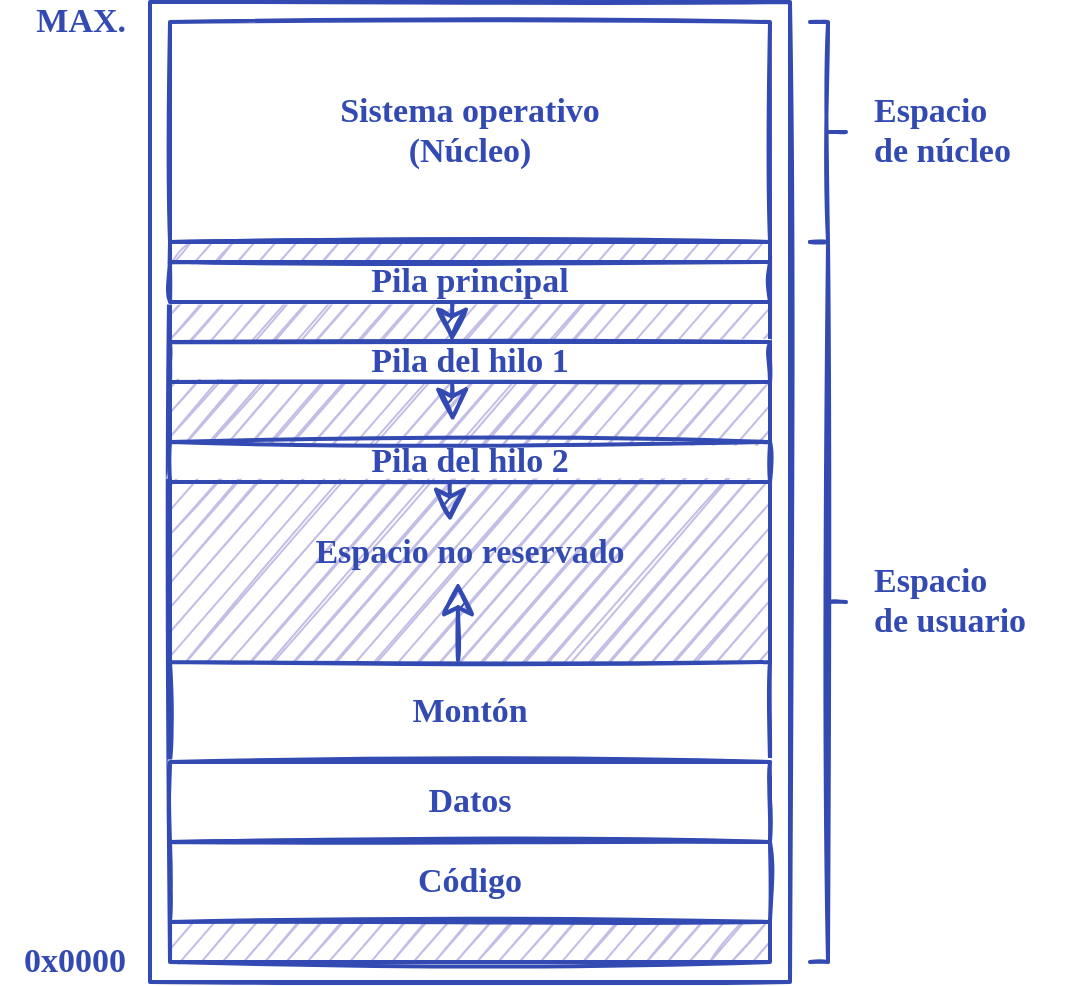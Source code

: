 <mxfile version="14.4.6" type="google"><diagram id="akEowiJKr_ScigKzrRVM" name="Page-1"><mxGraphModel dx="671" dy="745" grid="1" gridSize="10" guides="1" tooltips="1" connect="1" arrows="1" fold="1" page="1" pageScale="1" pageWidth="689" pageHeight="517" math="0" shadow="0"><root><mxCell id="0"/><mxCell id="1" parent="0"/><mxCell id="hYTG4YRdWN2r9UVZN7M6-76" value="" style="rounded=0;shadow=0;sketch=1;strokeWidth=2;fillColor=none;fontFamily=Ink Free;fontSize=17;spacing=20;strokeColor=#324AB2;fontColor=#324AB2;" parent="1" vertex="1"><mxGeometry x="820" y="10" width="320" height="490" as="geometry"/></mxCell><mxCell id="hYTG4YRdWN2r9UVZN7M6-77" value="" style="rounded=0;shadow=0;sketch=1;strokeWidth=2;fillColor=#C2BEE6;fontFamily=Ink Free;fontSize=17;spacing=20;strokeColor=#324AB2;fontColor=#324AB2;" parent="1" vertex="1"><mxGeometry x="830" y="130" width="300" height="360" as="geometry"/></mxCell><mxCell id="hYTG4YRdWN2r9UVZN7M6-68" value="Sistema operativo&#10;(Núcleo)" style="rounded=0;shadow=0;sketch=1;strokeWidth=2;fillColor=none;fontFamily=Ink Free;fontSize=17;spacing=20;fontSource=https%3A%2F%2Full-esit-sistemas-operativos.github.io%2Fssoo-apuntes%2Ffonts%2FInkFree.woff;strokeColor=#324AB2;fontColor=#324AB2;fontStyle=1;spacingBottom=5;" parent="1" vertex="1"><mxGeometry x="830" y="20" width="300" height="110" as="geometry"/></mxCell><mxCell id="hYTG4YRdWN2r9UVZN7M6-69" value="Pila principal" style="rounded=0;shadow=0;sketch=1;strokeWidth=2;fontFamily=Ink Free;fontSize=17;spacing=20;strokeColor=#324AB2;fontColor=#324AB2;fontStyle=1;verticalAlign=middle;spacingBottom=5;" parent="1" vertex="1"><mxGeometry x="830" y="140" width="300" height="20" as="geometry"/></mxCell><mxCell id="hYTG4YRdWN2r9UVZN7M6-70" value="Espacio no reservado" style="text;strokeColor=none;fillColor=none;align=center;verticalAlign=middle;rounded=0;fontStyle=1;fontFamily=Ink Free;fontSource=https%3A%2F%2Full-esit-sistemas-operativos.github.io%2Fssoo-apuntes%2Ffonts%2FInkFree.woff;fontColor=#324AB2;fontSize=17;spacingBottom=5;" parent="1" vertex="1"><mxGeometry x="830" y="270" width="300" height="31" as="geometry"/></mxCell><mxCell id="hYTG4YRdWN2r9UVZN7M6-71" value="Montón" style="rounded=0;shadow=0;sketch=1;strokeWidth=2;fontFamily=Ink Free;fontSize=17;spacing=20;strokeColor=#324AB2;fontColor=#324AB2;fontStyle=1;spacingTop=0;spacingBottom=5;" parent="1" vertex="1"><mxGeometry x="830" y="340" width="300" height="50" as="geometry"/></mxCell><mxCell id="hYTG4YRdWN2r9UVZN7M6-72" value="Datos" style="rounded=0;shadow=0;sketch=1;strokeWidth=2;fontFamily=Ink Free;fontSize=17;spacing=20;strokeColor=#324AB2;fontColor=#324AB2;fontStyle=1;spacingBottom=5;" parent="1" vertex="1"><mxGeometry x="830" y="390" width="300" height="40" as="geometry"/></mxCell><mxCell id="hYTG4YRdWN2r9UVZN7M6-73" value="Código" style="rounded=0;shadow=0;sketch=1;strokeWidth=2;fontFamily=Ink Free;fontSize=17;spacing=20;strokeColor=#324AB2;fontColor=#324AB2;fontStyle=1;spacingBottom=5;verticalAlign=middle;" parent="1" vertex="1"><mxGeometry x="830" y="430" width="300" height="40" as="geometry"/></mxCell><mxCell id="hYTG4YRdWN2r9UVZN7M6-74" value="" style="endArrow=classic;strokeWidth=2;fontFamily=Ink Free;fontSize=17;sketch=1;endSize=12;rounded=0;endFill=1;startSize=12;startArrow=none;startFill=0;strokeColor=#324AB2;fontColor=#324AB2;entryX=0.47;entryY=0;entryDx=0;entryDy=0;entryPerimeter=0;" parent="1" target="hYTG4YRdWN2r9UVZN7M6-84" edge="1"><mxGeometry width="50" height="50" relative="1" as="geometry"><mxPoint x="971" y="160" as="sourcePoint"/><mxPoint x="1021" y="180" as="targetPoint"/></mxGeometry></mxCell><mxCell id="hYTG4YRdWN2r9UVZN7M6-75" value="" style="endArrow=none;strokeWidth=2;fontFamily=Ink Free;fontSize=17;sketch=1;endSize=12;rounded=0;endFill=0;startSize=12;startArrow=classic;startFill=1;strokeColor=#324AB2;fontColor=#324AB2;entryX=0.48;entryY=-0.02;entryDx=0;entryDy=0;entryPerimeter=0;exitX=0.48;exitY=0.472;exitDx=0;exitDy=0;exitPerimeter=0;" parent="1" source="hYTG4YRdWN2r9UVZN7M6-77" target="hYTG4YRdWN2r9UVZN7M6-71" edge="1"><mxGeometry width="50" height="50" relative="1" as="geometry"><mxPoint x="1021" y="300" as="sourcePoint"/><mxPoint x="1020.5" y="339.5" as="targetPoint"/></mxGeometry></mxCell><mxCell id="hYTG4YRdWN2r9UVZN7M6-78" value="MAX." style="text;strokeColor=none;fillColor=none;align=right;verticalAlign=middle;rounded=0;shadow=0;sketch=1;fontFamily=Ink Free;fontSize=17;fontStyle=1;spacingRight=10;fontColor=#324AB2;spacingBottom=5;" parent="1" vertex="1"><mxGeometry x="745" y="10" width="75" height="20" as="geometry"/></mxCell><mxCell id="hYTG4YRdWN2r9UVZN7M6-79" value="0x0000" style="text;strokeColor=none;fillColor=none;align=right;verticalAlign=middle;rounded=0;shadow=0;sketch=1;fontFamily=Ink Free;fontSize=17;fontStyle=1;spacingRight=10;fontColor=#324AB2;spacingBottom=5;" parent="1" vertex="1"><mxGeometry x="745" y="480" width="75" height="20" as="geometry"/></mxCell><mxCell id="hYTG4YRdWN2r9UVZN7M6-80" value="" style="strokeWidth=2;shape=mxgraph.flowchart.annotation_2;align=left;labelPosition=right;pointerEvents=1;fontColor=#000000;sketch=1;strokeColor=#324AB2;flipV=0;flipH=1;" parent="1" vertex="1"><mxGeometry x="1150" y="20" width="18" height="110" as="geometry"/></mxCell><mxCell id="hYTG4YRdWN2r9UVZN7M6-81" value="" style="strokeWidth=2;shape=mxgraph.flowchart.annotation_2;align=left;labelPosition=right;pointerEvents=1;fontColor=#000000;sketch=1;strokeColor=#324AB2;flipV=0;flipH=1;" parent="1" vertex="1"><mxGeometry x="1150" y="130" width="18" height="360" as="geometry"/></mxCell><mxCell id="hYTG4YRdWN2r9UVZN7M6-82" value="Espacio&#10;de usuario" style="text;align=left;verticalAlign=middle;rounded=0;shadow=0;sketch=1;fontFamily=Ink Free;fontSize=17;fontStyle=1;flipV=0;flipH=1;fontColor=#324AB2;spacingBottom=5;" parent="1" vertex="1"><mxGeometry x="1180" y="290" width="100" height="40" as="geometry"/></mxCell><mxCell id="hYTG4YRdWN2r9UVZN7M6-83" value="Espacio&#10;de núcleo" style="text;align=left;verticalAlign=middle;rounded=0;shadow=0;sketch=1;fontFamily=Ink Free;fontSize=17;fontStyle=1;flipV=0;flipH=1;fontColor=#324AB2;spacingBottom=5;" parent="1" vertex="1"><mxGeometry x="1180" y="55" width="100" height="40" as="geometry"/></mxCell><mxCell id="hYTG4YRdWN2r9UVZN7M6-84" value="Pila del hilo 1" style="rounded=0;shadow=0;sketch=1;strokeWidth=2;fontFamily=Ink Free;fontSize=17;spacing=20;strokeColor=#324AB2;fontColor=#324AB2;fontStyle=1;spacingBottom=5;" parent="1" vertex="1"><mxGeometry x="830" y="180" width="300" height="20" as="geometry"/></mxCell><mxCell id="hYTG4YRdWN2r9UVZN7M6-85" value="" style="endArrow=classic;strokeWidth=2;fontFamily=Ink Free;fontSize=17;sketch=1;endSize=12;rounded=0;endFill=1;startSize=12;startArrow=none;startFill=0;strokeColor=#324AB2;fontColor=#324AB2;entryX=0.471;entryY=0.25;entryDx=0;entryDy=0;entryPerimeter=0;" parent="1" target="hYTG4YRdWN2r9UVZN7M6-77" edge="1"><mxGeometry width="50" height="50" relative="1" as="geometry"><mxPoint x="971" y="200" as="sourcePoint"/><mxPoint x="1021" y="220" as="targetPoint"/></mxGeometry></mxCell><mxCell id="hYTG4YRdWN2r9UVZN7M6-86" value="Pila del hilo 2" style="rounded=0;shadow=0;sketch=1;strokeWidth=2;fontFamily=Ink Free;fontSize=17;spacing=20;strokeColor=#324AB2;fontColor=#324AB2;fontStyle=1;spacingBottom=5;" parent="1" vertex="1"><mxGeometry x="830" y="230" width="300" height="20" as="geometry"/></mxCell><mxCell id="hYTG4YRdWN2r9UVZN7M6-87" value="" style="endArrow=classic;strokeWidth=2;fontFamily=Ink Free;fontSize=17;sketch=1;endSize=12;rounded=0;endFill=1;startSize=12;startArrow=none;startFill=0;strokeColor=#324AB2;fontColor=#324AB2;" parent="1" edge="1"><mxGeometry width="50" height="50" relative="1" as="geometry"><mxPoint x="970" y="250" as="sourcePoint"/><mxPoint x="970" y="270" as="targetPoint"/></mxGeometry></mxCell></root></mxGraphModel></diagram></mxfile>